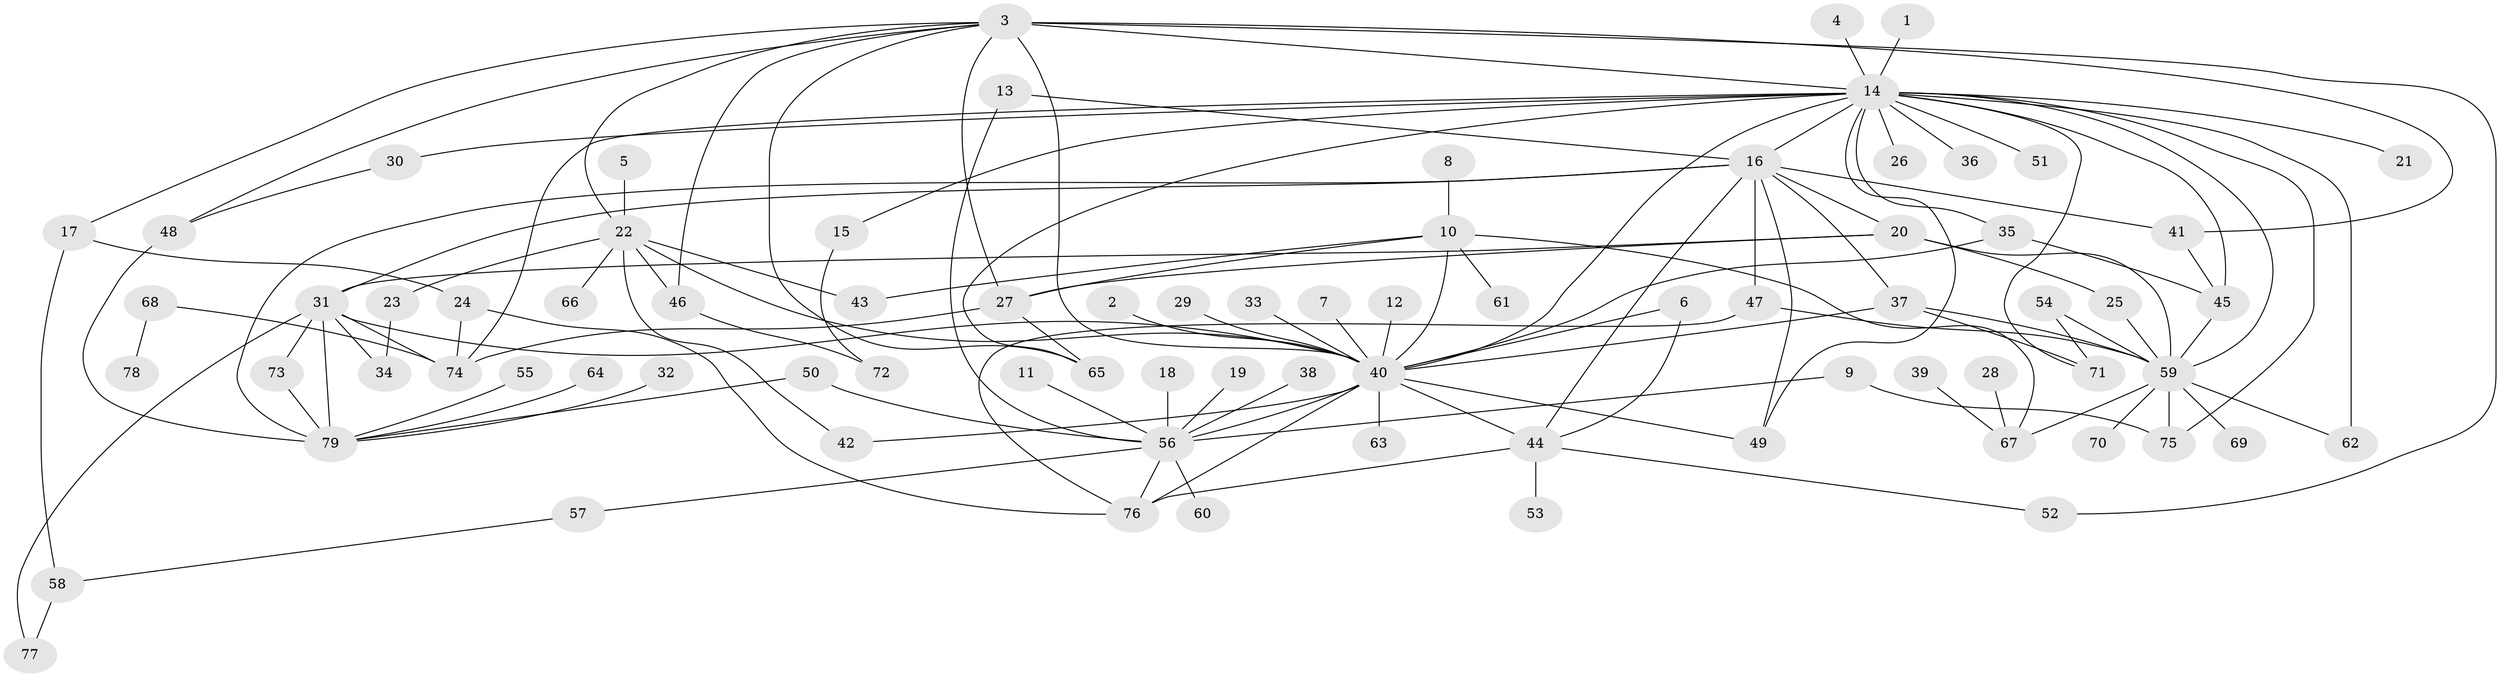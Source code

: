 // original degree distribution, {23: 0.007633587786259542, 7: 0.015267175572519083, 26: 0.007633587786259542, 2: 0.2900763358778626, 13: 0.007633587786259542, 15: 0.015267175572519083, 5: 0.03816793893129771, 8: 0.015267175572519083, 3: 0.09923664122137404, 6: 0.022900763358778626, 1: 0.40458015267175573, 4: 0.05343511450381679, 10: 0.015267175572519083, 9: 0.007633587786259542}
// Generated by graph-tools (version 1.1) at 2025/36/03/04/25 23:36:56]
// undirected, 79 vertices, 127 edges
graph export_dot {
  node [color=gray90,style=filled];
  1;
  2;
  3;
  4;
  5;
  6;
  7;
  8;
  9;
  10;
  11;
  12;
  13;
  14;
  15;
  16;
  17;
  18;
  19;
  20;
  21;
  22;
  23;
  24;
  25;
  26;
  27;
  28;
  29;
  30;
  31;
  32;
  33;
  34;
  35;
  36;
  37;
  38;
  39;
  40;
  41;
  42;
  43;
  44;
  45;
  46;
  47;
  48;
  49;
  50;
  51;
  52;
  53;
  54;
  55;
  56;
  57;
  58;
  59;
  60;
  61;
  62;
  63;
  64;
  65;
  66;
  67;
  68;
  69;
  70;
  71;
  72;
  73;
  74;
  75;
  76;
  77;
  78;
  79;
  1 -- 14 [weight=1.0];
  2 -- 40 [weight=1.0];
  3 -- 14 [weight=2.0];
  3 -- 17 [weight=1.0];
  3 -- 22 [weight=1.0];
  3 -- 27 [weight=1.0];
  3 -- 40 [weight=1.0];
  3 -- 41 [weight=2.0];
  3 -- 46 [weight=1.0];
  3 -- 48 [weight=1.0];
  3 -- 52 [weight=1.0];
  3 -- 65 [weight=1.0];
  4 -- 14 [weight=1.0];
  5 -- 22 [weight=1.0];
  6 -- 40 [weight=1.0];
  6 -- 44 [weight=1.0];
  7 -- 40 [weight=1.0];
  8 -- 10 [weight=1.0];
  9 -- 56 [weight=1.0];
  9 -- 75 [weight=1.0];
  10 -- 27 [weight=1.0];
  10 -- 40 [weight=1.0];
  10 -- 43 [weight=1.0];
  10 -- 61 [weight=1.0];
  10 -- 67 [weight=1.0];
  11 -- 56 [weight=1.0];
  12 -- 40 [weight=1.0];
  13 -- 16 [weight=1.0];
  13 -- 56 [weight=1.0];
  14 -- 15 [weight=1.0];
  14 -- 16 [weight=2.0];
  14 -- 21 [weight=1.0];
  14 -- 26 [weight=1.0];
  14 -- 30 [weight=1.0];
  14 -- 35 [weight=1.0];
  14 -- 36 [weight=1.0];
  14 -- 40 [weight=1.0];
  14 -- 45 [weight=1.0];
  14 -- 49 [weight=1.0];
  14 -- 51 [weight=1.0];
  14 -- 59 [weight=2.0];
  14 -- 62 [weight=2.0];
  14 -- 65 [weight=1.0];
  14 -- 71 [weight=1.0];
  14 -- 74 [weight=1.0];
  14 -- 75 [weight=1.0];
  15 -- 72 [weight=1.0];
  16 -- 20 [weight=1.0];
  16 -- 31 [weight=1.0];
  16 -- 37 [weight=1.0];
  16 -- 41 [weight=1.0];
  16 -- 44 [weight=1.0];
  16 -- 47 [weight=1.0];
  16 -- 49 [weight=1.0];
  16 -- 79 [weight=2.0];
  17 -- 24 [weight=1.0];
  17 -- 58 [weight=2.0];
  18 -- 56 [weight=1.0];
  19 -- 56 [weight=1.0];
  20 -- 25 [weight=1.0];
  20 -- 27 [weight=1.0];
  20 -- 31 [weight=1.0];
  20 -- 59 [weight=1.0];
  22 -- 23 [weight=1.0];
  22 -- 40 [weight=1.0];
  22 -- 42 [weight=1.0];
  22 -- 43 [weight=1.0];
  22 -- 46 [weight=1.0];
  22 -- 66 [weight=1.0];
  23 -- 34 [weight=1.0];
  24 -- 74 [weight=1.0];
  24 -- 76 [weight=1.0];
  25 -- 59 [weight=1.0];
  27 -- 65 [weight=1.0];
  27 -- 74 [weight=1.0];
  28 -- 67 [weight=1.0];
  29 -- 40 [weight=1.0];
  30 -- 48 [weight=1.0];
  31 -- 34 [weight=1.0];
  31 -- 40 [weight=1.0];
  31 -- 73 [weight=1.0];
  31 -- 74 [weight=1.0];
  31 -- 77 [weight=1.0];
  31 -- 79 [weight=1.0];
  32 -- 79 [weight=1.0];
  33 -- 40 [weight=1.0];
  35 -- 40 [weight=1.0];
  35 -- 45 [weight=1.0];
  37 -- 40 [weight=1.0];
  37 -- 59 [weight=1.0];
  37 -- 71 [weight=1.0];
  38 -- 56 [weight=1.0];
  39 -- 67 [weight=1.0];
  40 -- 42 [weight=1.0];
  40 -- 44 [weight=2.0];
  40 -- 49 [weight=1.0];
  40 -- 56 [weight=1.0];
  40 -- 63 [weight=1.0];
  40 -- 76 [weight=1.0];
  41 -- 45 [weight=1.0];
  44 -- 52 [weight=1.0];
  44 -- 53 [weight=1.0];
  44 -- 76 [weight=1.0];
  45 -- 59 [weight=1.0];
  46 -- 72 [weight=1.0];
  47 -- 59 [weight=1.0];
  47 -- 76 [weight=1.0];
  48 -- 79 [weight=1.0];
  50 -- 56 [weight=1.0];
  50 -- 79 [weight=1.0];
  54 -- 59 [weight=1.0];
  54 -- 71 [weight=1.0];
  55 -- 79 [weight=1.0];
  56 -- 57 [weight=1.0];
  56 -- 60 [weight=1.0];
  56 -- 76 [weight=1.0];
  57 -- 58 [weight=1.0];
  58 -- 77 [weight=1.0];
  59 -- 62 [weight=1.0];
  59 -- 67 [weight=1.0];
  59 -- 69 [weight=1.0];
  59 -- 70 [weight=1.0];
  59 -- 75 [weight=2.0];
  64 -- 79 [weight=1.0];
  68 -- 74 [weight=1.0];
  68 -- 78 [weight=1.0];
  73 -- 79 [weight=1.0];
}

